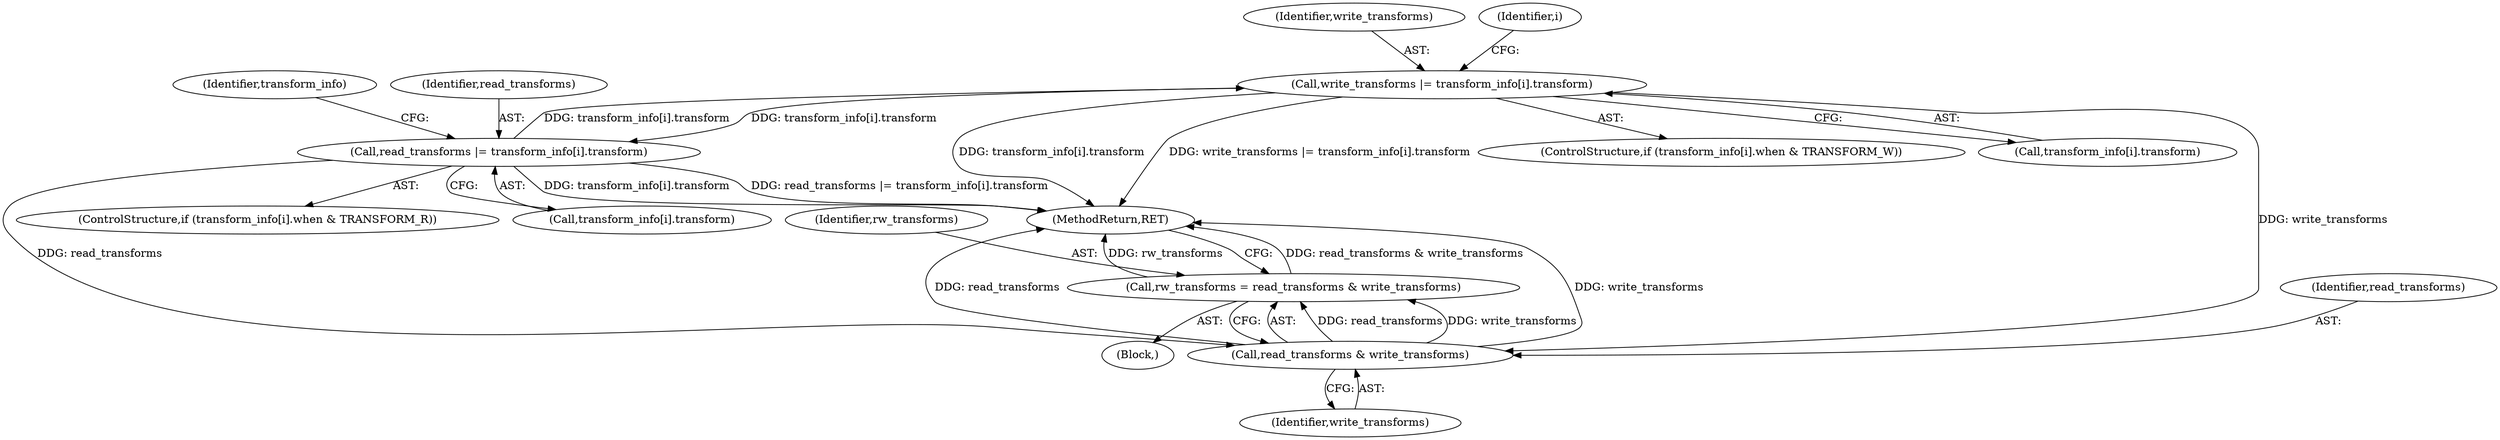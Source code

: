 digraph "0_Android_9d4853418ab2f754c2b63e091c29c5529b8b86ca_26@API" {
"1000147" [label="(Call,write_transforms |= transform_info[i].transform)"];
"1000132" [label="(Call,read_transforms |= transform_info[i].transform)"];
"1000147" [label="(Call,write_transforms |= transform_info[i].transform)"];
"1000156" [label="(Call,read_transforms & write_transforms)"];
"1000154" [label="(Call,rw_transforms = read_transforms & write_transforms)"];
"1000158" [label="(Identifier,write_transforms)"];
"1000124" [label="(ControlStructure,if (transform_info[i].when & TRANSFORM_R))"];
"1000104" [label="(Block,)"];
"1000143" [label="(Identifier,transform_info)"];
"1000134" [label="(Call,transform_info[i].transform)"];
"1000148" [label="(Identifier,write_transforms)"];
"1000139" [label="(ControlStructure,if (transform_info[i].when & TRANSFORM_W))"];
"1000157" [label="(Identifier,read_transforms)"];
"1000147" [label="(Call,write_transforms |= transform_info[i].transform)"];
"1000155" [label="(Identifier,rw_transforms)"];
"1000156" [label="(Call,read_transforms & write_transforms)"];
"1000132" [label="(Call,read_transforms |= transform_info[i].transform)"];
"1000133" [label="(Identifier,read_transforms)"];
"1000149" [label="(Call,transform_info[i].transform)"];
"1000114" [label="(Identifier,i)"];
"1000159" [label="(MethodReturn,RET)"];
"1000154" [label="(Call,rw_transforms = read_transforms & write_transforms)"];
"1000147" -> "1000139"  [label="AST: "];
"1000147" -> "1000149"  [label="CFG: "];
"1000148" -> "1000147"  [label="AST: "];
"1000149" -> "1000147"  [label="AST: "];
"1000114" -> "1000147"  [label="CFG: "];
"1000147" -> "1000159"  [label="DDG: transform_info[i].transform"];
"1000147" -> "1000159"  [label="DDG: write_transforms |= transform_info[i].transform"];
"1000147" -> "1000132"  [label="DDG: transform_info[i].transform"];
"1000132" -> "1000147"  [label="DDG: transform_info[i].transform"];
"1000147" -> "1000156"  [label="DDG: write_transforms"];
"1000132" -> "1000124"  [label="AST: "];
"1000132" -> "1000134"  [label="CFG: "];
"1000133" -> "1000132"  [label="AST: "];
"1000134" -> "1000132"  [label="AST: "];
"1000143" -> "1000132"  [label="CFG: "];
"1000132" -> "1000159"  [label="DDG: read_transforms |= transform_info[i].transform"];
"1000132" -> "1000159"  [label="DDG: transform_info[i].transform"];
"1000132" -> "1000156"  [label="DDG: read_transforms"];
"1000156" -> "1000154"  [label="AST: "];
"1000156" -> "1000158"  [label="CFG: "];
"1000157" -> "1000156"  [label="AST: "];
"1000158" -> "1000156"  [label="AST: "];
"1000154" -> "1000156"  [label="CFG: "];
"1000156" -> "1000159"  [label="DDG: read_transforms"];
"1000156" -> "1000159"  [label="DDG: write_transforms"];
"1000156" -> "1000154"  [label="DDG: read_transforms"];
"1000156" -> "1000154"  [label="DDG: write_transforms"];
"1000154" -> "1000104"  [label="AST: "];
"1000155" -> "1000154"  [label="AST: "];
"1000159" -> "1000154"  [label="CFG: "];
"1000154" -> "1000159"  [label="DDG: read_transforms & write_transforms"];
"1000154" -> "1000159"  [label="DDG: rw_transforms"];
}
